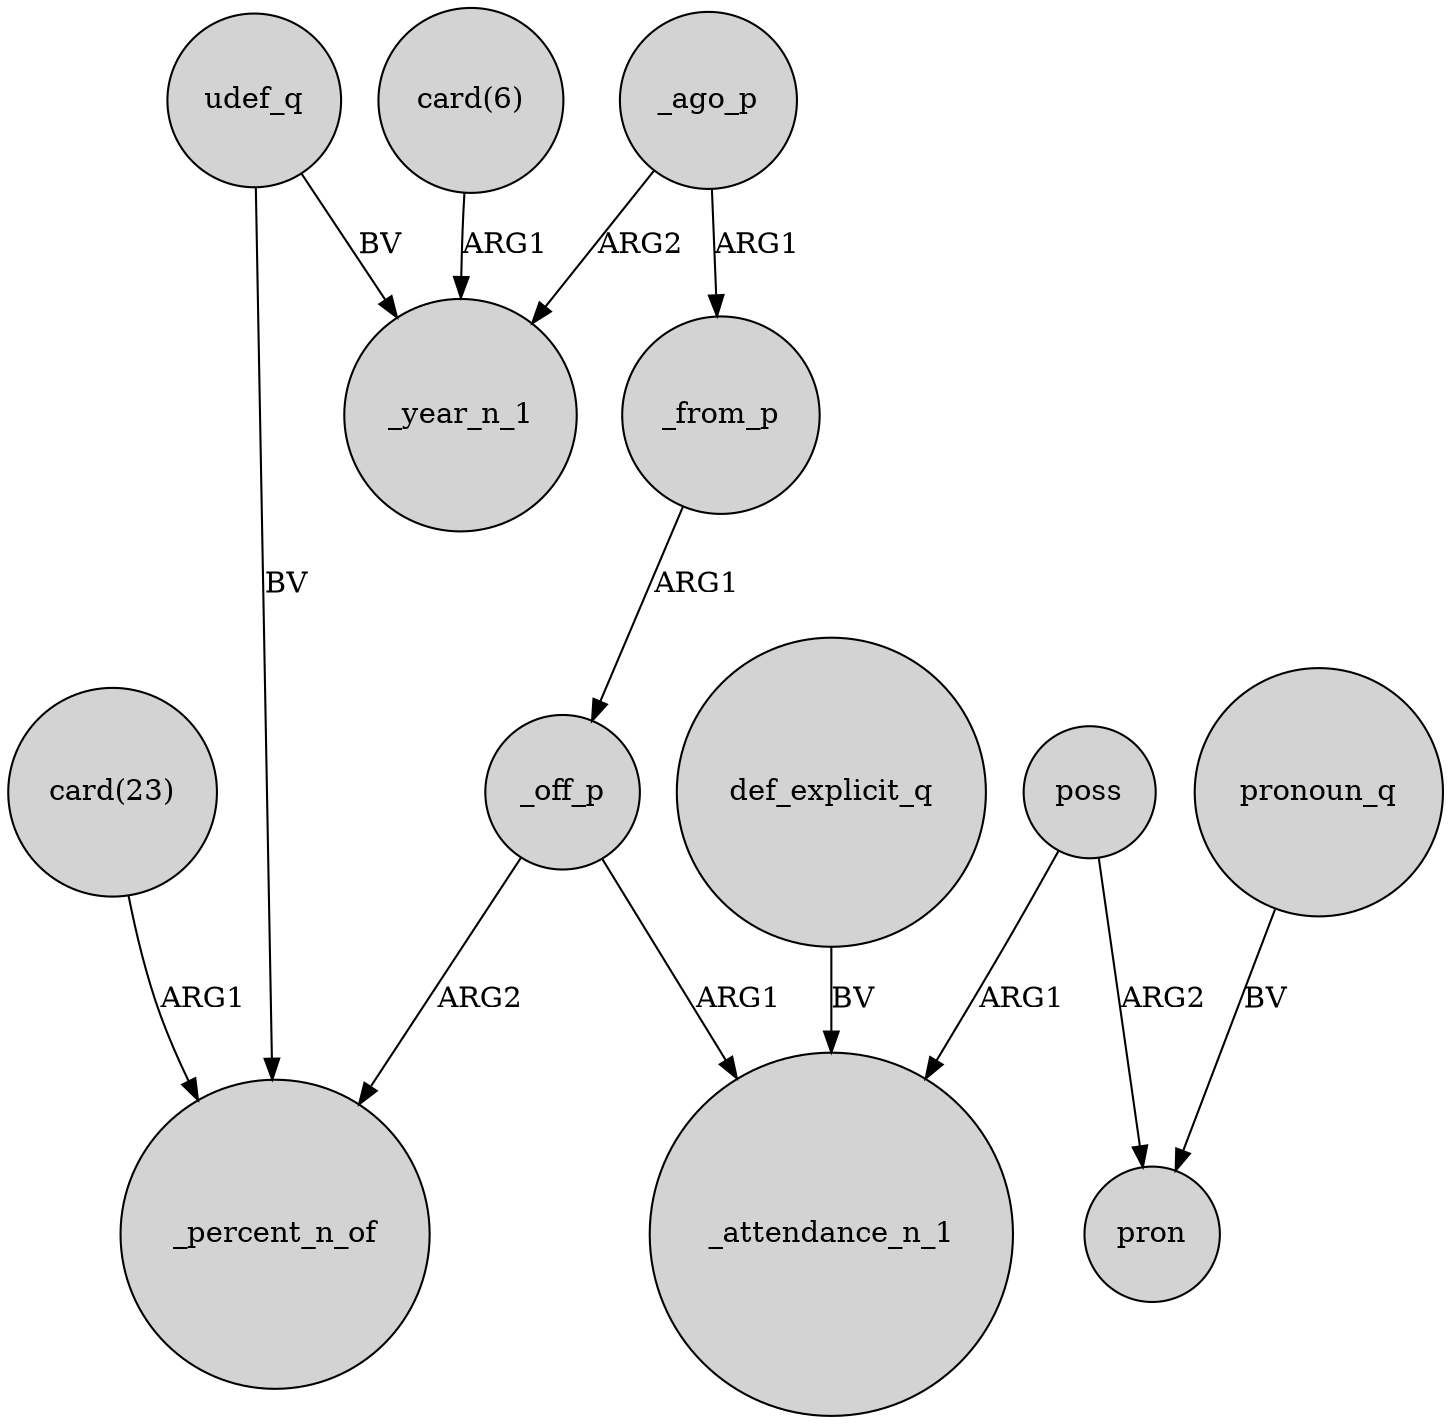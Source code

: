 digraph {
	node [shape=circle style=filled]
	"card(23)" -> _percent_n_of [label=ARG1]
	_ago_p -> _year_n_1 [label=ARG2]
	_off_p -> _percent_n_of [label=ARG2]
	udef_q -> _year_n_1 [label=BV]
	udef_q -> _percent_n_of [label=BV]
	poss -> pron [label=ARG2]
	def_explicit_q -> _attendance_n_1 [label=BV]
	_off_p -> _attendance_n_1 [label=ARG1]
	poss -> _attendance_n_1 [label=ARG1]
	_ago_p -> _from_p [label=ARG1]
	"card(6)" -> _year_n_1 [label=ARG1]
	_from_p -> _off_p [label=ARG1]
	pronoun_q -> pron [label=BV]
}
